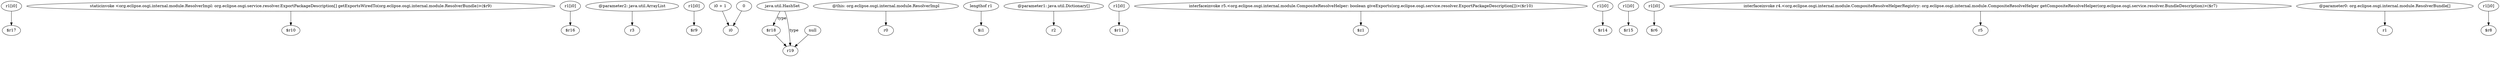 digraph g {
0[label="r1[i0]"]
1[label="$r17"]
0->1[label=""]
2[label="staticinvoke <org.eclipse.osgi.internal.module.ResolverImpl: org.eclipse.osgi.service.resolver.ExportPackageDescription[] getExportsWiredTo(org.eclipse.osgi.internal.module.ResolverBundle)>($r9)"]
3[label="$r10"]
2->3[label=""]
4[label="r1[i0]"]
5[label="$r16"]
4->5[label=""]
6[label="@parameter2: java.util.ArrayList"]
7[label="r3"]
6->7[label=""]
8[label="r1[i0]"]
9[label="$r9"]
8->9[label=""]
10[label="i0 + 1"]
11[label="i0"]
10->11[label=""]
12[label="java.util.HashSet"]
13[label="$r18"]
12->13[label="type"]
14[label="null"]
15[label="r19"]
14->15[label=""]
13->15[label=""]
16[label="0"]
16->11[label=""]
17[label="@this: org.eclipse.osgi.internal.module.ResolverImpl"]
18[label="r0"]
17->18[label=""]
19[label="lengthof r1"]
20[label="$i1"]
19->20[label=""]
21[label="@parameter1: java.util.Dictionary[]"]
22[label="r2"]
21->22[label=""]
23[label="r1[i0]"]
24[label="$r11"]
23->24[label=""]
12->15[label="type"]
25[label="interfaceinvoke r5.<org.eclipse.osgi.internal.module.CompositeResolveHelper: boolean giveExports(org.eclipse.osgi.service.resolver.ExportPackageDescription[])>($r10)"]
26[label="$z1"]
25->26[label=""]
27[label="r1[i0]"]
28[label="$r14"]
27->28[label=""]
29[label="r1[i0]"]
30[label="$r15"]
29->30[label=""]
31[label="r1[i0]"]
32[label="$r6"]
31->32[label=""]
33[label="interfaceinvoke r4.<org.eclipse.osgi.internal.module.CompositeResolveHelperRegistry: org.eclipse.osgi.internal.module.CompositeResolveHelper getCompositeResolveHelper(org.eclipse.osgi.service.resolver.BundleDescription)>($r7)"]
34[label="r5"]
33->34[label=""]
35[label="@parameter0: org.eclipse.osgi.internal.module.ResolverBundle[]"]
36[label="r1"]
35->36[label=""]
37[label="r1[i0]"]
38[label="$r8"]
37->38[label=""]
}